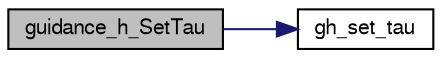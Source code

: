digraph "guidance_h_SetTau"
{
  edge [fontname="FreeSans",fontsize="10",labelfontname="FreeSans",labelfontsize="10"];
  node [fontname="FreeSans",fontsize="10",shape=record];
  rankdir="LR";
  Node1 [label="guidance_h_SetTau",height=0.2,width=0.4,color="black", fillcolor="grey75", style="filled", fontcolor="black"];
  Node1 -> Node2 [color="midnightblue",fontsize="10",style="solid",fontname="FreeSans"];
  Node2 [label="gh_set_tau",height=0.2,width=0.4,color="black", fillcolor="white", style="filled",URL="$guidance__h__ref_8c.html#a90318751b9bb56e087a74ed0c7c54b5b"];
}
